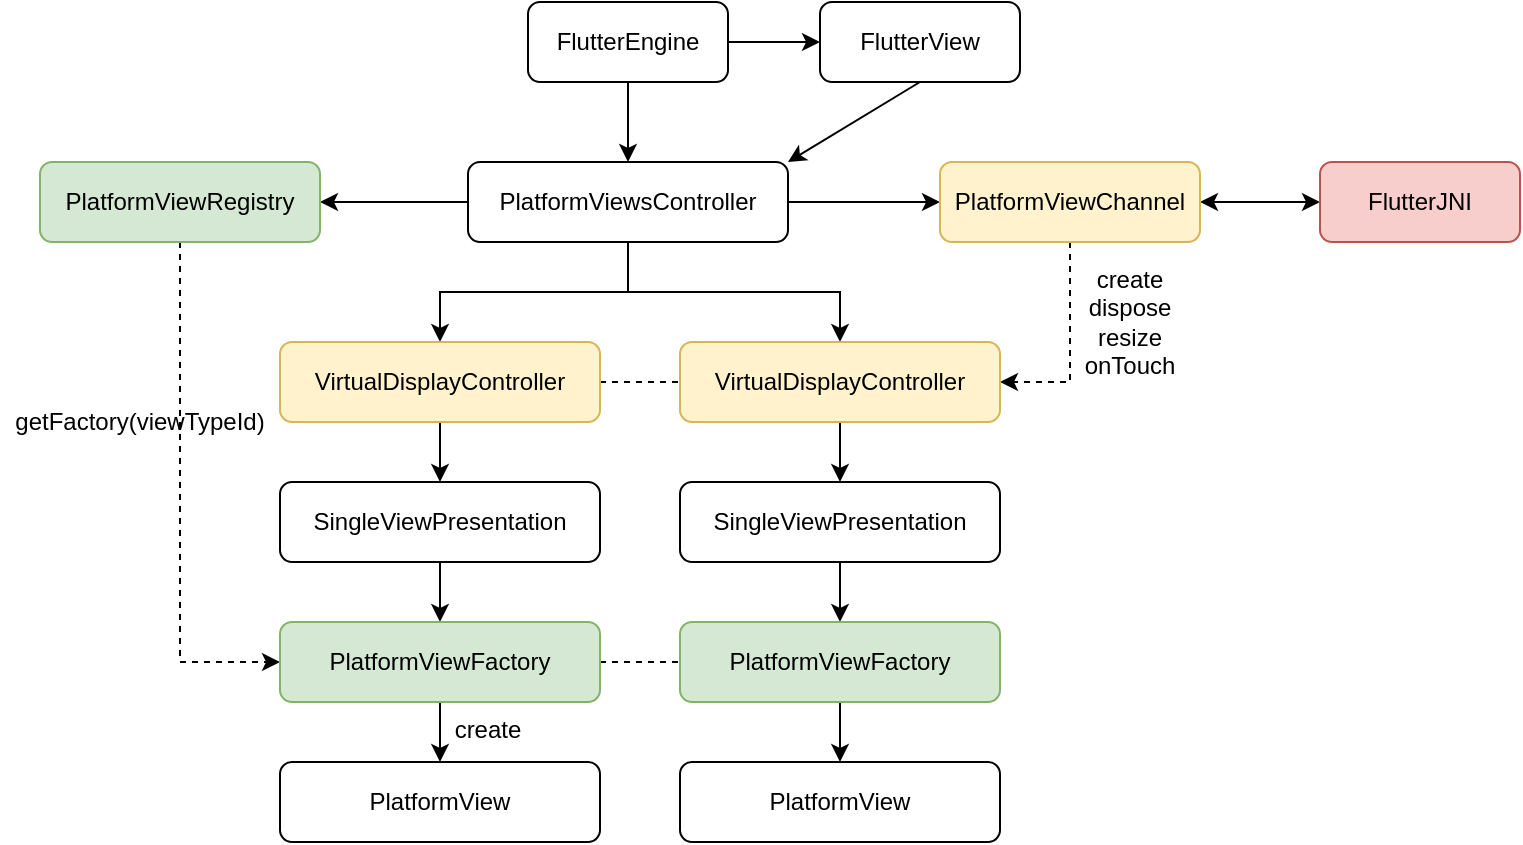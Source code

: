 <mxfile version="13.6.0" type="github"><diagram id="6HbhXvrrYaIf1RfV2mEh" name="Page-1"><mxGraphModel dx="782" dy="437" grid="1" gridSize="10" guides="1" tooltips="1" connect="1" arrows="1" fold="1" page="1" pageScale="1" pageWidth="827" pageHeight="1169" math="0" shadow="0"><root><mxCell id="0"/><mxCell id="1" parent="0"/><mxCell id="RJEVNbWTqiQcKBpx619K-17" style="edgeStyle=orthogonalEdgeStyle;rounded=0;orthogonalLoop=1;jettySize=auto;html=1;exitX=0.5;exitY=1;exitDx=0;exitDy=0;entryX=0.5;entryY=0;entryDx=0;entryDy=0;" parent="1" source="RJEVNbWTqiQcKBpx619K-1" target="RJEVNbWTqiQcKBpx619K-2" edge="1"><mxGeometry relative="1" as="geometry"/></mxCell><mxCell id="RJEVNbWTqiQcKBpx619K-39" style="edgeStyle=orthogonalEdgeStyle;rounded=0;orthogonalLoop=1;jettySize=auto;html=1;exitX=1;exitY=0.5;exitDx=0;exitDy=0;entryX=0;entryY=0.5;entryDx=0;entryDy=0;startArrow=none;startFill=0;endArrow=classic;endFill=1;" parent="1" source="RJEVNbWTqiQcKBpx619K-1" target="RJEVNbWTqiQcKBpx619K-38" edge="1"><mxGeometry relative="1" as="geometry"/></mxCell><mxCell id="RJEVNbWTqiQcKBpx619K-1" value="FlutterEngine" style="rounded=1;whiteSpace=wrap;html=1;" parent="1" vertex="1"><mxGeometry x="364" y="50" width="100" height="40" as="geometry"/></mxCell><mxCell id="RJEVNbWTqiQcKBpx619K-15" style="edgeStyle=orthogonalEdgeStyle;rounded=0;orthogonalLoop=1;jettySize=auto;html=1;exitX=0;exitY=0.5;exitDx=0;exitDy=0;entryX=1;entryY=0.5;entryDx=0;entryDy=0;" parent="1" source="RJEVNbWTqiQcKBpx619K-2" target="RJEVNbWTqiQcKBpx619K-4" edge="1"><mxGeometry relative="1" as="geometry"/></mxCell><mxCell id="RJEVNbWTqiQcKBpx619K-16" style="edgeStyle=orthogonalEdgeStyle;rounded=0;orthogonalLoop=1;jettySize=auto;html=1;exitX=1;exitY=0.5;exitDx=0;exitDy=0;entryX=0;entryY=0.5;entryDx=0;entryDy=0;" parent="1" source="RJEVNbWTqiQcKBpx619K-2" target="RJEVNbWTqiQcKBpx619K-3" edge="1"><mxGeometry relative="1" as="geometry"/></mxCell><mxCell id="RJEVNbWTqiQcKBpx619K-24" style="edgeStyle=orthogonalEdgeStyle;rounded=0;orthogonalLoop=1;jettySize=auto;html=1;exitX=0.5;exitY=1;exitDx=0;exitDy=0;entryX=0.5;entryY=0;entryDx=0;entryDy=0;" parent="1" source="RJEVNbWTqiQcKBpx619K-2" target="RJEVNbWTqiQcKBpx619K-5" edge="1"><mxGeometry relative="1" as="geometry"/></mxCell><mxCell id="RJEVNbWTqiQcKBpx619K-25" style="edgeStyle=orthogonalEdgeStyle;rounded=0;orthogonalLoop=1;jettySize=auto;html=1;exitX=0.5;exitY=1;exitDx=0;exitDy=0;entryX=0.5;entryY=0;entryDx=0;entryDy=0;" parent="1" source="RJEVNbWTqiQcKBpx619K-2" target="RJEVNbWTqiQcKBpx619K-11" edge="1"><mxGeometry relative="1" as="geometry"/></mxCell><mxCell id="RJEVNbWTqiQcKBpx619K-2" value="PlatformViewsController" style="rounded=1;whiteSpace=wrap;html=1;" parent="1" vertex="1"><mxGeometry x="334" y="130" width="160" height="40" as="geometry"/></mxCell><mxCell id="RJEVNbWTqiQcKBpx619K-26" style="edgeStyle=orthogonalEdgeStyle;rounded=0;orthogonalLoop=1;jettySize=auto;html=1;exitX=1;exitY=0.5;exitDx=0;exitDy=0;entryX=0;entryY=0.5;entryDx=0;entryDy=0;startArrow=classic;startFill=1;" parent="1" source="RJEVNbWTqiQcKBpx619K-3" target="RJEVNbWTqiQcKBpx619K-10" edge="1"><mxGeometry relative="1" as="geometry"/></mxCell><mxCell id="RJEVNbWTqiQcKBpx619K-27" style="edgeStyle=orthogonalEdgeStyle;rounded=0;orthogonalLoop=1;jettySize=auto;html=1;exitX=0.5;exitY=1;exitDx=0;exitDy=0;entryX=1;entryY=0.5;entryDx=0;entryDy=0;startArrow=none;startFill=0;dashed=1;" parent="1" source="RJEVNbWTqiQcKBpx619K-3" target="RJEVNbWTqiQcKBpx619K-11" edge="1"><mxGeometry relative="1" as="geometry"/></mxCell><mxCell id="RJEVNbWTqiQcKBpx619K-3" value="PlatformViewChannel" style="rounded=1;whiteSpace=wrap;html=1;fillColor=#fff2cc;strokeColor=#d6b656;" parent="1" vertex="1"><mxGeometry x="570" y="130" width="130" height="40" as="geometry"/></mxCell><mxCell id="RJEVNbWTqiQcKBpx619K-18" style="edgeStyle=orthogonalEdgeStyle;rounded=0;orthogonalLoop=1;jettySize=auto;html=1;exitX=0.5;exitY=1;exitDx=0;exitDy=0;entryX=0;entryY=0.5;entryDx=0;entryDy=0;dashed=1;" parent="1" source="RJEVNbWTqiQcKBpx619K-4" target="RJEVNbWTqiQcKBpx619K-7" edge="1"><mxGeometry relative="1" as="geometry"/></mxCell><mxCell id="RJEVNbWTqiQcKBpx619K-4" value="PlatformViewRegistry" style="rounded=1;whiteSpace=wrap;html=1;fillColor=#d5e8d4;strokeColor=#82b366;" parent="1" vertex="1"><mxGeometry x="120" y="130" width="140" height="40" as="geometry"/></mxCell><mxCell id="RJEVNbWTqiQcKBpx619K-20" style="edgeStyle=orthogonalEdgeStyle;rounded=0;orthogonalLoop=1;jettySize=auto;html=1;exitX=0.5;exitY=1;exitDx=0;exitDy=0;entryX=0.5;entryY=0;entryDx=0;entryDy=0;" parent="1" source="RJEVNbWTqiQcKBpx619K-5" target="RJEVNbWTqiQcKBpx619K-6" edge="1"><mxGeometry relative="1" as="geometry"/></mxCell><mxCell id="RJEVNbWTqiQcKBpx619K-28" style="edgeStyle=orthogonalEdgeStyle;rounded=0;orthogonalLoop=1;jettySize=auto;html=1;exitX=1;exitY=0.5;exitDx=0;exitDy=0;entryX=0;entryY=0.5;entryDx=0;entryDy=0;dashed=1;startArrow=none;startFill=0;endArrow=none;endFill=0;" parent="1" source="RJEVNbWTqiQcKBpx619K-5" target="RJEVNbWTqiQcKBpx619K-11" edge="1"><mxGeometry relative="1" as="geometry"/></mxCell><mxCell id="RJEVNbWTqiQcKBpx619K-5" value="VirtualDisplayController" style="rounded=1;whiteSpace=wrap;html=1;fillColor=#fff2cc;strokeColor=#d6b656;" parent="1" vertex="1"><mxGeometry x="240" y="220" width="160" height="40" as="geometry"/></mxCell><mxCell id="RJEVNbWTqiQcKBpx619K-21" style="edgeStyle=orthogonalEdgeStyle;rounded=0;orthogonalLoop=1;jettySize=auto;html=1;exitX=0.5;exitY=1;exitDx=0;exitDy=0;entryX=0.5;entryY=0;entryDx=0;entryDy=0;" parent="1" source="RJEVNbWTqiQcKBpx619K-6" target="RJEVNbWTqiQcKBpx619K-7" edge="1"><mxGeometry relative="1" as="geometry"/></mxCell><mxCell id="RJEVNbWTqiQcKBpx619K-6" value="SingleViewPresentation" style="rounded=1;whiteSpace=wrap;html=1;" parent="1" vertex="1"><mxGeometry x="240" y="290" width="160" height="40" as="geometry"/></mxCell><mxCell id="RJEVNbWTqiQcKBpx619K-29" style="edgeStyle=orthogonalEdgeStyle;rounded=0;orthogonalLoop=1;jettySize=auto;html=1;exitX=1;exitY=0.5;exitDx=0;exitDy=0;entryX=0;entryY=0.5;entryDx=0;entryDy=0;dashed=1;startArrow=none;startFill=0;endArrow=none;endFill=0;" parent="1" source="RJEVNbWTqiQcKBpx619K-7" target="RJEVNbWTqiQcKBpx619K-13" edge="1"><mxGeometry relative="1" as="geometry"/></mxCell><mxCell id="RJEVNbWTqiQcKBpx619K-34" style="edgeStyle=orthogonalEdgeStyle;rounded=0;orthogonalLoop=1;jettySize=auto;html=1;exitX=0.5;exitY=1;exitDx=0;exitDy=0;entryX=0.5;entryY=0;entryDx=0;entryDy=0;startArrow=none;startFill=0;endArrow=classic;endFill=1;" parent="1" source="RJEVNbWTqiQcKBpx619K-7" target="RJEVNbWTqiQcKBpx619K-32" edge="1"><mxGeometry relative="1" as="geometry"/></mxCell><mxCell id="RJEVNbWTqiQcKBpx619K-7" value="PlatformViewFactory" style="rounded=1;whiteSpace=wrap;html=1;fillColor=#d5e8d4;strokeColor=#82b366;" parent="1" vertex="1"><mxGeometry x="240" y="360" width="160" height="40" as="geometry"/></mxCell><mxCell id="RJEVNbWTqiQcKBpx619K-10" value="FlutterJNI" style="rounded=1;whiteSpace=wrap;html=1;fillColor=#f8cecc;strokeColor=#b85450;" parent="1" vertex="1"><mxGeometry x="760" y="130" width="100" height="40" as="geometry"/></mxCell><mxCell id="RJEVNbWTqiQcKBpx619K-22" style="edgeStyle=orthogonalEdgeStyle;rounded=0;orthogonalLoop=1;jettySize=auto;html=1;exitX=0.5;exitY=1;exitDx=0;exitDy=0;entryX=0.5;entryY=0;entryDx=0;entryDy=0;" parent="1" source="RJEVNbWTqiQcKBpx619K-11" target="RJEVNbWTqiQcKBpx619K-12" edge="1"><mxGeometry relative="1" as="geometry"/></mxCell><mxCell id="RJEVNbWTqiQcKBpx619K-11" value="VirtualDisplayController" style="rounded=1;whiteSpace=wrap;html=1;fillColor=#fff2cc;strokeColor=#d6b656;" parent="1" vertex="1"><mxGeometry x="440" y="220" width="160" height="40" as="geometry"/></mxCell><mxCell id="RJEVNbWTqiQcKBpx619K-23" style="edgeStyle=orthogonalEdgeStyle;rounded=0;orthogonalLoop=1;jettySize=auto;html=1;exitX=0.5;exitY=1;exitDx=0;exitDy=0;entryX=0.5;entryY=0;entryDx=0;entryDy=0;" parent="1" source="RJEVNbWTqiQcKBpx619K-12" target="RJEVNbWTqiQcKBpx619K-13" edge="1"><mxGeometry relative="1" as="geometry"/></mxCell><mxCell id="RJEVNbWTqiQcKBpx619K-12" value="SingleViewPresentation" style="rounded=1;whiteSpace=wrap;html=1;" parent="1" vertex="1"><mxGeometry x="440" y="290" width="160" height="40" as="geometry"/></mxCell><mxCell id="RJEVNbWTqiQcKBpx619K-35" style="edgeStyle=orthogonalEdgeStyle;rounded=0;orthogonalLoop=1;jettySize=auto;html=1;exitX=0.5;exitY=1;exitDx=0;exitDy=0;entryX=0.5;entryY=0;entryDx=0;entryDy=0;startArrow=none;startFill=0;endArrow=classic;endFill=1;" parent="1" source="RJEVNbWTqiQcKBpx619K-13" target="RJEVNbWTqiQcKBpx619K-33" edge="1"><mxGeometry relative="1" as="geometry"/></mxCell><mxCell id="RJEVNbWTqiQcKBpx619K-13" value="PlatformViewFactory" style="rounded=1;whiteSpace=wrap;html=1;fillColor=#d5e8d4;strokeColor=#82b366;" parent="1" vertex="1"><mxGeometry x="440" y="360" width="160" height="40" as="geometry"/></mxCell><mxCell id="RJEVNbWTqiQcKBpx619K-30" value="create&lt;br&gt;dispose&lt;br&gt;resize&lt;br&gt;onTouch" style="text;html=1;strokeColor=none;fillColor=none;align=center;verticalAlign=middle;whiteSpace=wrap;rounded=0;" parent="1" vertex="1"><mxGeometry x="640" y="180" width="50" height="60" as="geometry"/></mxCell><mxCell id="RJEVNbWTqiQcKBpx619K-31" value="getFactory(viewTypeId)" style="text;html=1;strokeColor=none;fillColor=none;align=center;verticalAlign=middle;whiteSpace=wrap;rounded=0;" parent="1" vertex="1"><mxGeometry x="100" y="250" width="140" height="20" as="geometry"/></mxCell><mxCell id="RJEVNbWTqiQcKBpx619K-32" value="PlatformView" style="rounded=1;whiteSpace=wrap;html=1;" parent="1" vertex="1"><mxGeometry x="240" y="430" width="160" height="40" as="geometry"/></mxCell><mxCell id="RJEVNbWTqiQcKBpx619K-33" value="PlatformView" style="rounded=1;whiteSpace=wrap;html=1;" parent="1" vertex="1"><mxGeometry x="440" y="430" width="160" height="40" as="geometry"/></mxCell><mxCell id="RJEVNbWTqiQcKBpx619K-36" value="create" style="text;html=1;strokeColor=none;fillColor=none;align=center;verticalAlign=middle;whiteSpace=wrap;rounded=0;" parent="1" vertex="1"><mxGeometry x="324" y="404" width="40" height="20" as="geometry"/></mxCell><mxCell id="RJEVNbWTqiQcKBpx619K-40" style="rounded=0;orthogonalLoop=1;jettySize=auto;html=1;exitX=0.5;exitY=1;exitDx=0;exitDy=0;entryX=1;entryY=0;entryDx=0;entryDy=0;startArrow=none;startFill=0;endArrow=classic;endFill=1;" parent="1" source="RJEVNbWTqiQcKBpx619K-38" target="RJEVNbWTqiQcKBpx619K-2" edge="1"><mxGeometry relative="1" as="geometry"/></mxCell><mxCell id="RJEVNbWTqiQcKBpx619K-38" value="FlutterView" style="rounded=1;whiteSpace=wrap;html=1;" parent="1" vertex="1"><mxGeometry x="510" y="50" width="100" height="40" as="geometry"/></mxCell></root></mxGraphModel></diagram></mxfile>